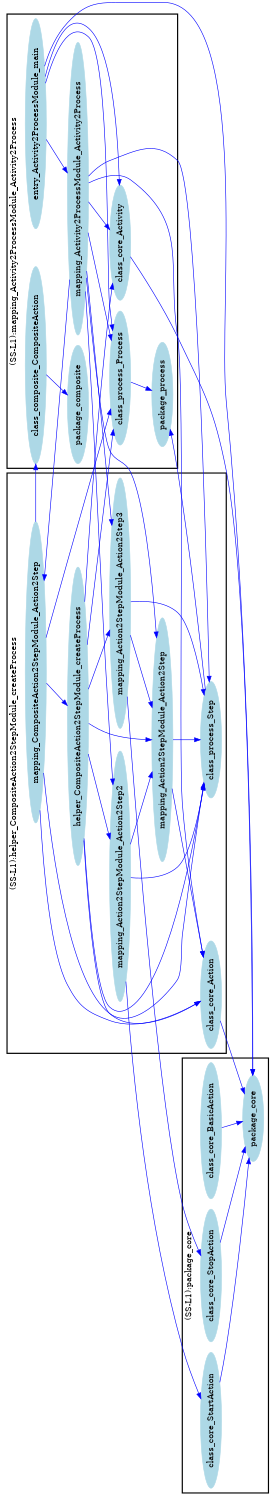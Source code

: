 /* ------------------------------------------------------------ */
/* created with bunch v3 */
/* Objective Function value = 1.6521739130434783*/
/* ------------------------------------------------------------ */

digraph G {
size= "10,10";
rotate = 90;
subgraph cluster0 {
label = "(SS-L1):helper_CompositeAction2StepModule_createProcess";
color = black;
style = bold;

"mapping_Action2StepModule_Action2Step2"[label="mapping_Action2StepModule_Action2Step2",shape=ellipse,color=lightblue,fontcolor=black,style=filled];
"mapping_Action2StepModule_Action2Step3"[label="mapping_Action2StepModule_Action2Step3",shape=ellipse,color=lightblue,fontcolor=black,style=filled];
"class_process_Step"[label="class_process_Step",shape=ellipse,color=lightblue,fontcolor=black,style=filled];
"mapping_Action2StepModule_Action2Step"[label="mapping_Action2StepModule_Action2Step",shape=ellipse,color=lightblue,fontcolor=black,style=filled];
"class_core_Action"[label="class_core_Action",shape=ellipse,color=lightblue,fontcolor=black,style=filled];
"mapping_CompositeAction2StepModule_Action2Step"[label="mapping_CompositeAction2StepModule_Action2Step",shape=ellipse,color=lightblue,fontcolor=black,style=filled];
"helper_CompositeAction2StepModule_createProcess"[label="helper_CompositeAction2StepModule_createProcess",shape=ellipse,color=lightblue,fontcolor=black,style=filled];
}
subgraph cluster1 {
label = "(SS-L1):mapping_Activity2ProcessModule_Activity2Process";
color = black;
style = bold;

"class_process_Process"[label="class_process_Process",shape=ellipse,color=lightblue,fontcolor=black,style=filled];
"package_process"[label="package_process",shape=ellipse,color=lightblue,fontcolor=black,style=filled];
"class_core_Activity"[label="class_core_Activity",shape=ellipse,color=lightblue,fontcolor=black,style=filled];
"entry_Activity2ProcessModule_main"[label="entry_Activity2ProcessModule_main",shape=ellipse,color=lightblue,fontcolor=black,style=filled];
"mapping_Activity2ProcessModule_Activity2Process"[label="mapping_Activity2ProcessModule_Activity2Process",shape=ellipse,color=lightblue,fontcolor=black,style=filled];
"class_composite_CompositeAction"[label="class_composite_CompositeAction",shape=ellipse,color=lightblue,fontcolor=black,style=filled];
"package_composite"[label="package_composite",shape=ellipse,color=lightblue,fontcolor=black,style=filled];
}
subgraph cluster2 {
label = "(SS-L1):package_core";
color = black;
style = bold;

"class_core_BasicAction"[label="class_core_BasicAction",shape=ellipse,color=lightblue,fontcolor=black,style=filled];
"class_core_StopAction"[label="class_core_StopAction",shape=ellipse,color=lightblue,fontcolor=black,style=filled];
"package_core"[label="package_core",shape=ellipse,color=lightblue,fontcolor=black,style=filled];
"class_core_StartAction"[label="class_core_StartAction",shape=ellipse,color=lightblue,fontcolor=black,style=filled];
}
"mapping_Action2StepModule_Action2Step" -> "class_process_Step" [color=blue,font=6];
"mapping_Action2StepModule_Action2Step" -> "class_core_Action" [color=blue,font=6];
"class_process_Step" -> "package_process" [color=blue,font=6];
"helper_CompositeAction2StepModule_createProcess" -> "mapping_Action2StepModule_Action2Step" [color=blue,font=6];
"helper_CompositeAction2StepModule_createProcess" -> "mapping_Action2StepModule_Action2Step3" [color=blue,font=6];
"helper_CompositeAction2StepModule_createProcess" -> "mapping_Action2StepModule_Action2Step2" [color=blue,font=6];
"helper_CompositeAction2StepModule_createProcess" -> "class_process_Step" [color=blue,font=6];
"helper_CompositeAction2StepModule_createProcess" -> "class_core_Action" [color=blue,font=6];
"helper_CompositeAction2StepModule_createProcess" -> "class_process_Process" [color=blue,font=6];
"helper_CompositeAction2StepModule_createProcess" -> "class_core_Activity" [color=blue,font=6];
"mapping_CompositeAction2StepModule_Action2Step" -> "class_core_Action" [color=blue,font=6];
"mapping_CompositeAction2StepModule_Action2Step" -> "class_process_Step" [color=blue,font=6];
"mapping_CompositeAction2StepModule_Action2Step" -> "class_composite_CompositeAction" [color=blue,font=6];
"mapping_CompositeAction2StepModule_Action2Step" -> "helper_CompositeAction2StepModule_createProcess" [color=blue,font=6];
"mapping_CompositeAction2StepModule_Action2Step" -> "class_process_Process" [color=blue,font=6];
"entry_Activity2ProcessModule_main" -> "package_core" [color=blue,font=6];
"entry_Activity2ProcessModule_main" -> "mapping_Activity2ProcessModule_Activity2Process" [color=blue,font=6];
"entry_Activity2ProcessModule_main" -> "class_process_Process" [color=blue,font=6];
"entry_Activity2ProcessModule_main" -> "class_core_Activity" [color=blue,font=6];
"class_composite_CompositeAction" -> "package_composite" [color=blue,font=6];
"class_core_Action" -> "package_core" [color=blue,font=6];
"class_core_BasicAction" -> "package_core" [color=blue,font=6];
"class_core_Activity" -> "package_core" [color=blue,font=6];
"mapping_Activity2ProcessModule_Activity2Process" -> "mapping_CompositeAction2StepModule_Action2Step" [color=blue,font=6];
"mapping_Activity2ProcessModule_Activity2Process" -> "mapping_Action2StepModule_Action2Step" [color=blue,font=6];
"mapping_Activity2ProcessModule_Activity2Process" -> "mapping_Action2StepModule_Action2Step3" [color=blue,font=6];
"mapping_Activity2ProcessModule_Activity2Process" -> "mapping_Action2StepModule_Action2Step2" [color=blue,font=6];
"mapping_Activity2ProcessModule_Activity2Process" -> "class_process_Step" [color=blue,font=6];
"mapping_Activity2ProcessModule_Activity2Process" -> "class_core_Action" [color=blue,font=6];
"mapping_Activity2ProcessModule_Activity2Process" -> "class_process_Process" [color=blue,font=6];
"mapping_Activity2ProcessModule_Activity2Process" -> "class_core_Activity" [color=blue,font=6];
"class_process_Process" -> "package_process" [color=blue,font=6];
"class_core_StartAction" -> "package_core" [color=blue,font=6];
"mapping_Action2StepModule_Action2Step3" -> "mapping_Action2StepModule_Action2Step" [color=blue,font=6];
"mapping_Action2StepModule_Action2Step3" -> "class_core_StopAction" [color=blue,font=6];
"mapping_Action2StepModule_Action2Step3" -> "class_process_Step" [color=blue,font=6];
"mapping_Action2StepModule_Action2Step2" -> "mapping_Action2StepModule_Action2Step" [color=blue,font=6];
"mapping_Action2StepModule_Action2Step2" -> "class_core_StartAction" [color=blue,font=6];
"mapping_Action2StepModule_Action2Step2" -> "class_process_Step" [color=blue,font=6];
"class_core_StopAction" -> "package_core" [color=blue,font=6];
}
